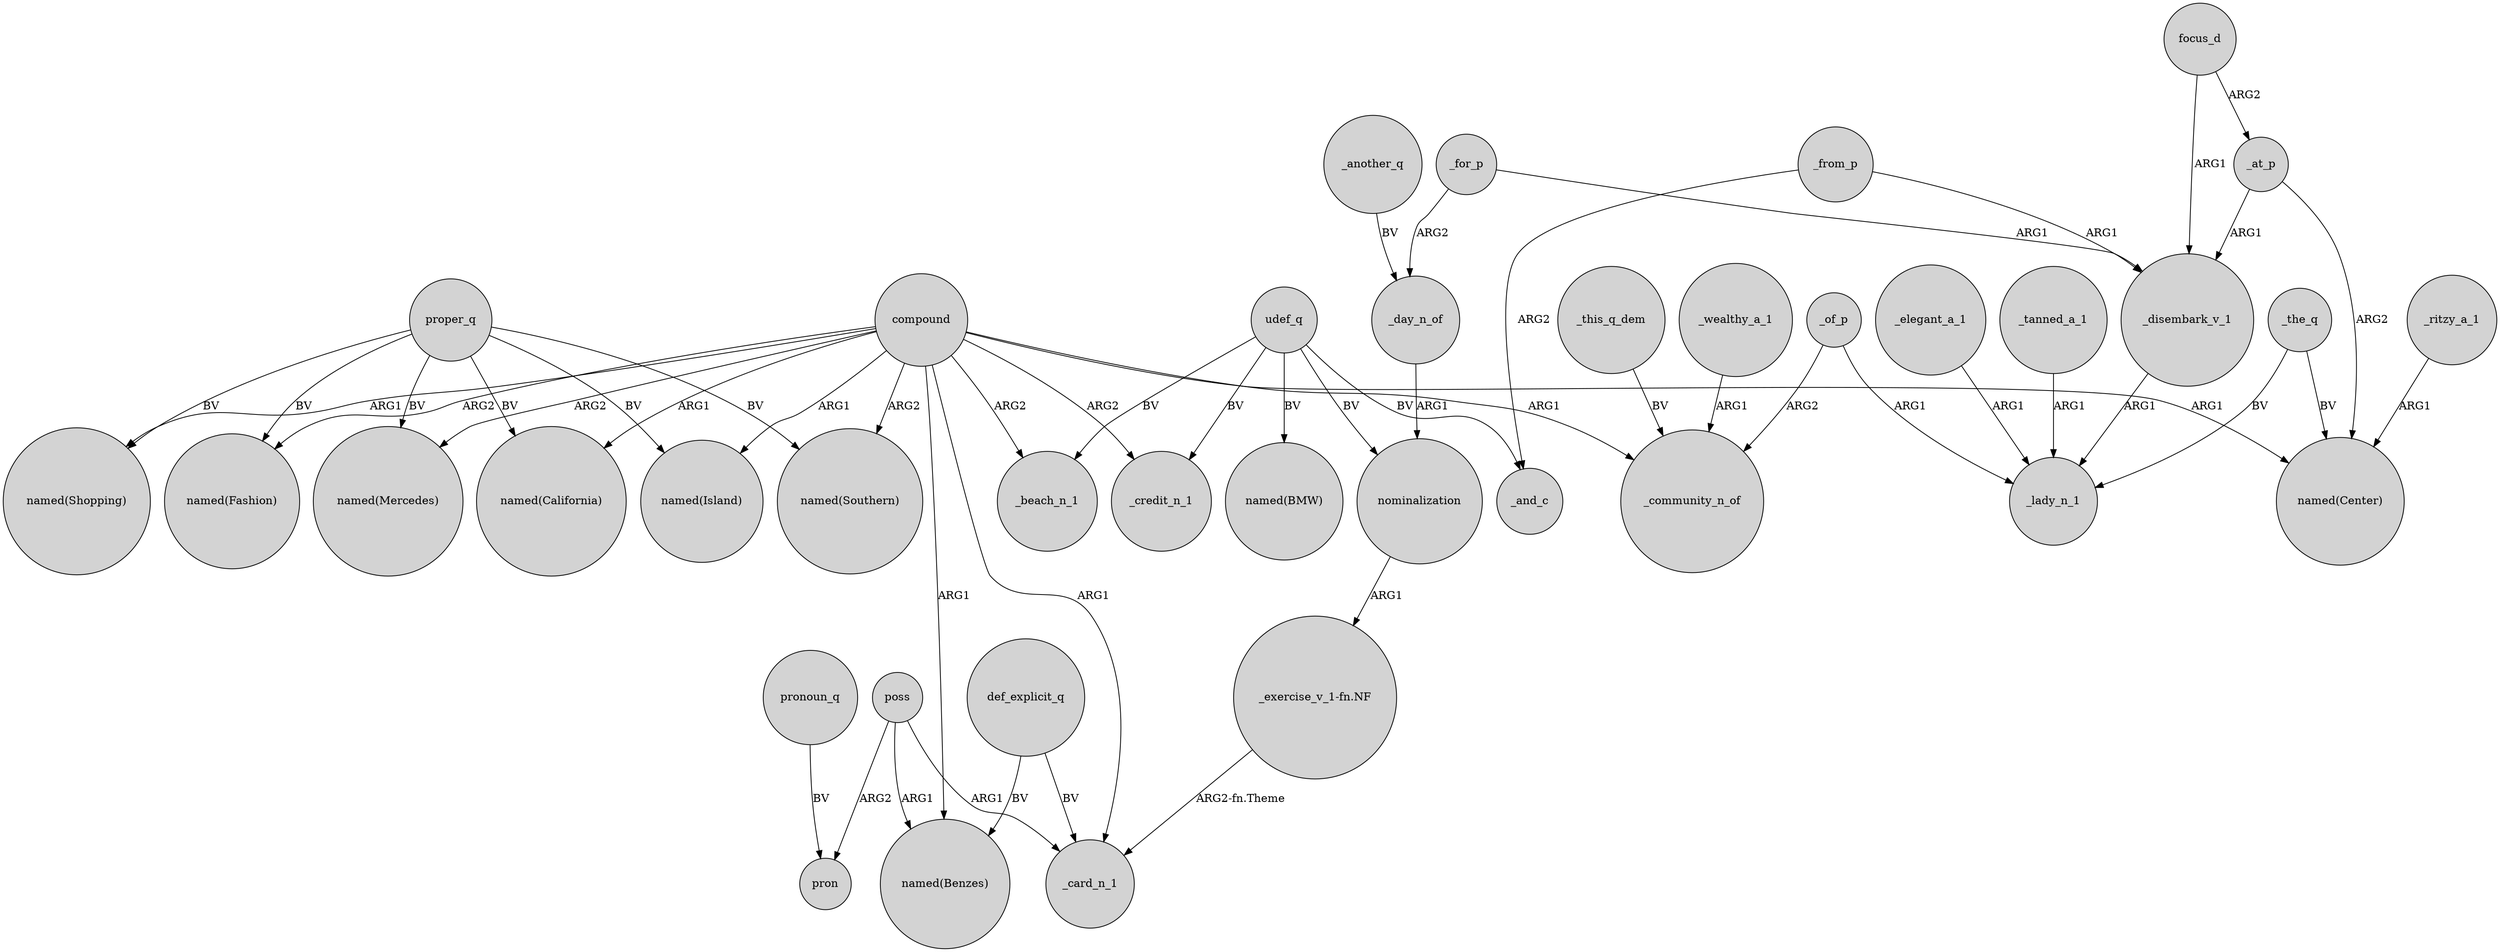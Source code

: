 digraph {
	node [shape=circle style=filled]
	_day_n_of -> nominalization [label=ARG1]
	_for_p -> _disembark_v_1 [label=ARG1]
	_disembark_v_1 -> _lady_n_1 [label=ARG1]
	proper_q -> "named(Fashion)" [label=BV]
	proper_q -> "named(Mercedes)" [label=BV]
	poss -> _card_n_1 [label=ARG1]
	poss -> pron [label=ARG2]
	udef_q -> _credit_n_1 [label=BV]
	compound -> "named(Shopping)" [label=ARG1]
	compound -> _credit_n_1 [label=ARG2]
	compound -> "named(Southern)" [label=ARG2]
	compound -> _beach_n_1 [label=ARG2]
	def_explicit_q -> "named(Benzes)" [label=BV]
	proper_q -> "named(California)" [label=BV]
	nominalization -> "_exercise_v_1-fn.NF" [label=ARG1]
	def_explicit_q -> _card_n_1 [label=BV]
	focus_d -> _at_p [label=ARG2]
	_this_q_dem -> _community_n_of [label=BV]
	focus_d -> _disembark_v_1 [label=ARG1]
	_from_p -> _disembark_v_1 [label=ARG1]
	_of_p -> _lady_n_1 [label=ARG1]
	compound -> "named(Island)" [label=ARG1]
	_elegant_a_1 -> _lady_n_1 [label=ARG1]
	_at_p -> _disembark_v_1 [label=ARG1]
	_another_q -> _day_n_of [label=BV]
	pronoun_q -> pron [label=BV]
	compound -> _card_n_1 [label=ARG1]
	proper_q -> "named(Southern)" [label=BV]
	proper_q -> "named(Shopping)" [label=BV]
	_wealthy_a_1 -> _community_n_of [label=ARG1]
	compound -> "named(California)" [label=ARG1]
	poss -> "named(Benzes)" [label=ARG1]
	_for_p -> _day_n_of [label=ARG2]
	_the_q -> _lady_n_1 [label=BV]
	proper_q -> "named(Island)" [label=BV]
	compound -> "named(Benzes)" [label=ARG1]
	_the_q -> "named(Center)" [label=BV]
	_tanned_a_1 -> _lady_n_1 [label=ARG1]
	_ritzy_a_1 -> "named(Center)" [label=ARG1]
	compound -> _community_n_of [label=ARG1]
	udef_q -> nominalization [label=BV]
	compound -> "named(Fashion)" [label=ARG2]
	_of_p -> _community_n_of [label=ARG2]
	udef_q -> "named(BMW)" [label=BV]
	_at_p -> "named(Center)" [label=ARG2]
	compound -> "named(Mercedes)" [label=ARG2]
	compound -> "named(Center)" [label=ARG1]
	"_exercise_v_1-fn.NF" -> _card_n_1 [label="ARG2-fn.Theme"]
	_from_p -> _and_c [label=ARG2]
	udef_q -> _and_c [label=BV]
	udef_q -> _beach_n_1 [label=BV]
}
